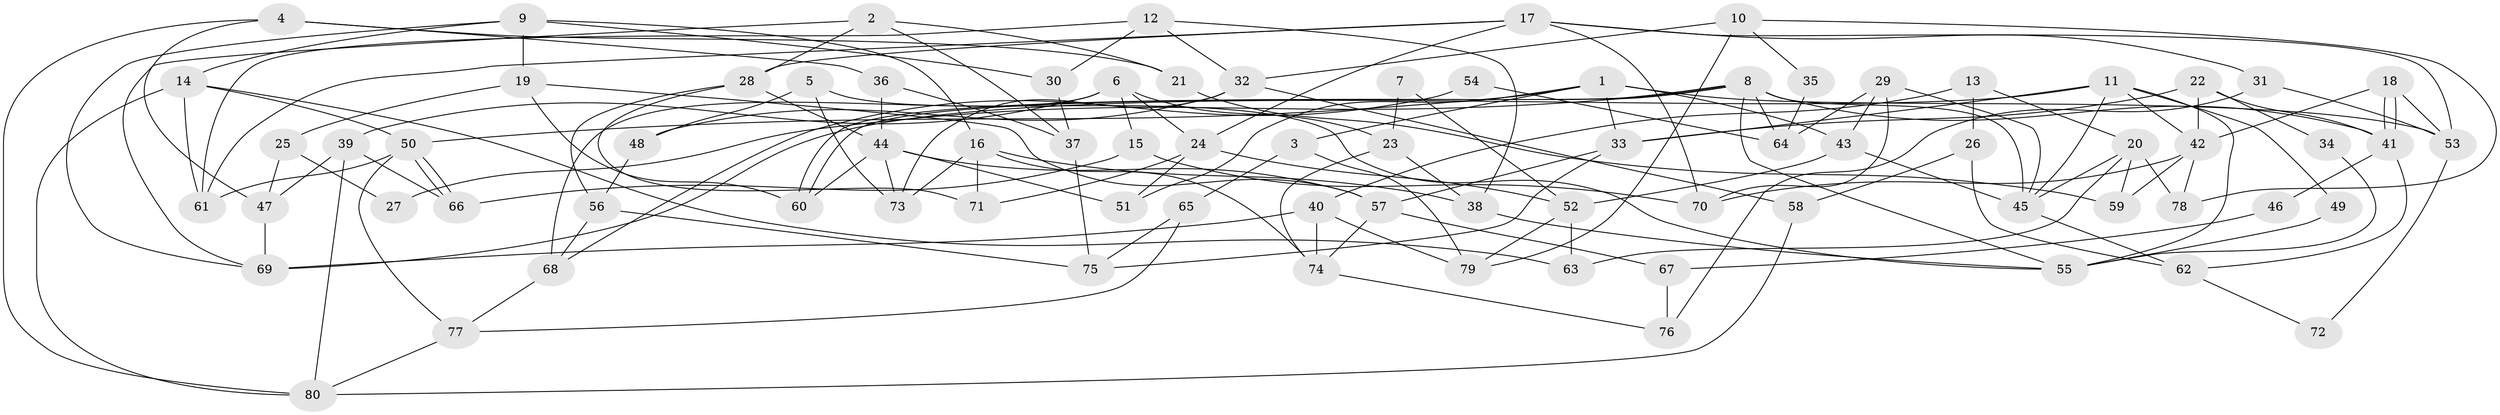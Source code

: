 // Generated by graph-tools (version 1.1) at 2025/15/03/09/25 04:15:15]
// undirected, 80 vertices, 160 edges
graph export_dot {
graph [start="1"]
  node [color=gray90,style=filled];
  1;
  2;
  3;
  4;
  5;
  6;
  7;
  8;
  9;
  10;
  11;
  12;
  13;
  14;
  15;
  16;
  17;
  18;
  19;
  20;
  21;
  22;
  23;
  24;
  25;
  26;
  27;
  28;
  29;
  30;
  31;
  32;
  33;
  34;
  35;
  36;
  37;
  38;
  39;
  40;
  41;
  42;
  43;
  44;
  45;
  46;
  47;
  48;
  49;
  50;
  51;
  52;
  53;
  54;
  55;
  56;
  57;
  58;
  59;
  60;
  61;
  62;
  63;
  64;
  65;
  66;
  67;
  68;
  69;
  70;
  71;
  72;
  73;
  74;
  75;
  76;
  77;
  78;
  79;
  80;
  1 -- 51;
  1 -- 33;
  1 -- 3;
  1 -- 43;
  1 -- 50;
  1 -- 53;
  2 -- 37;
  2 -- 69;
  2 -- 21;
  2 -- 28;
  3 -- 79;
  3 -- 65;
  4 -- 80;
  4 -- 21;
  4 -- 36;
  4 -- 47;
  5 -- 55;
  5 -- 48;
  5 -- 73;
  6 -- 15;
  6 -- 39;
  6 -- 23;
  6 -- 24;
  6 -- 68;
  7 -- 52;
  7 -- 23;
  8 -- 55;
  8 -- 60;
  8 -- 60;
  8 -- 27;
  8 -- 41;
  8 -- 45;
  8 -- 64;
  9 -- 19;
  9 -- 16;
  9 -- 14;
  9 -- 30;
  9 -- 69;
  10 -- 32;
  10 -- 78;
  10 -- 35;
  10 -- 79;
  11 -- 69;
  11 -- 45;
  11 -- 33;
  11 -- 42;
  11 -- 49;
  11 -- 55;
  12 -- 61;
  12 -- 30;
  12 -- 32;
  12 -- 38;
  13 -- 20;
  13 -- 26;
  13 -- 40;
  14 -- 50;
  14 -- 61;
  14 -- 63;
  14 -- 80;
  15 -- 66;
  15 -- 70;
  16 -- 38;
  16 -- 73;
  16 -- 71;
  16 -- 74;
  17 -- 61;
  17 -- 28;
  17 -- 24;
  17 -- 31;
  17 -- 53;
  17 -- 70;
  18 -- 41;
  18 -- 41;
  18 -- 53;
  18 -- 42;
  19 -- 57;
  19 -- 60;
  19 -- 25;
  20 -- 45;
  20 -- 63;
  20 -- 59;
  20 -- 78;
  21 -- 59;
  22 -- 41;
  22 -- 42;
  22 -- 33;
  22 -- 34;
  23 -- 74;
  23 -- 38;
  24 -- 51;
  24 -- 52;
  24 -- 71;
  25 -- 47;
  25 -- 27;
  26 -- 58;
  26 -- 62;
  28 -- 71;
  28 -- 44;
  28 -- 56;
  29 -- 45;
  29 -- 70;
  29 -- 43;
  29 -- 64;
  30 -- 37;
  31 -- 53;
  31 -- 76;
  32 -- 73;
  32 -- 48;
  32 -- 58;
  33 -- 57;
  33 -- 75;
  34 -- 55;
  35 -- 64;
  36 -- 44;
  36 -- 37;
  37 -- 75;
  38 -- 55;
  39 -- 80;
  39 -- 47;
  39 -- 66;
  40 -- 79;
  40 -- 69;
  40 -- 74;
  41 -- 46;
  41 -- 62;
  42 -- 59;
  42 -- 70;
  42 -- 78;
  43 -- 45;
  43 -- 52;
  44 -- 57;
  44 -- 51;
  44 -- 60;
  44 -- 73;
  45 -- 62;
  46 -- 67;
  47 -- 69;
  48 -- 56;
  49 -- 55;
  50 -- 66;
  50 -- 66;
  50 -- 61;
  50 -- 77;
  52 -- 63;
  52 -- 79;
  53 -- 72;
  54 -- 64;
  54 -- 68;
  56 -- 68;
  56 -- 75;
  57 -- 74;
  57 -- 67;
  58 -- 80;
  62 -- 72;
  65 -- 75;
  65 -- 77;
  67 -- 76;
  68 -- 77;
  74 -- 76;
  77 -- 80;
}
